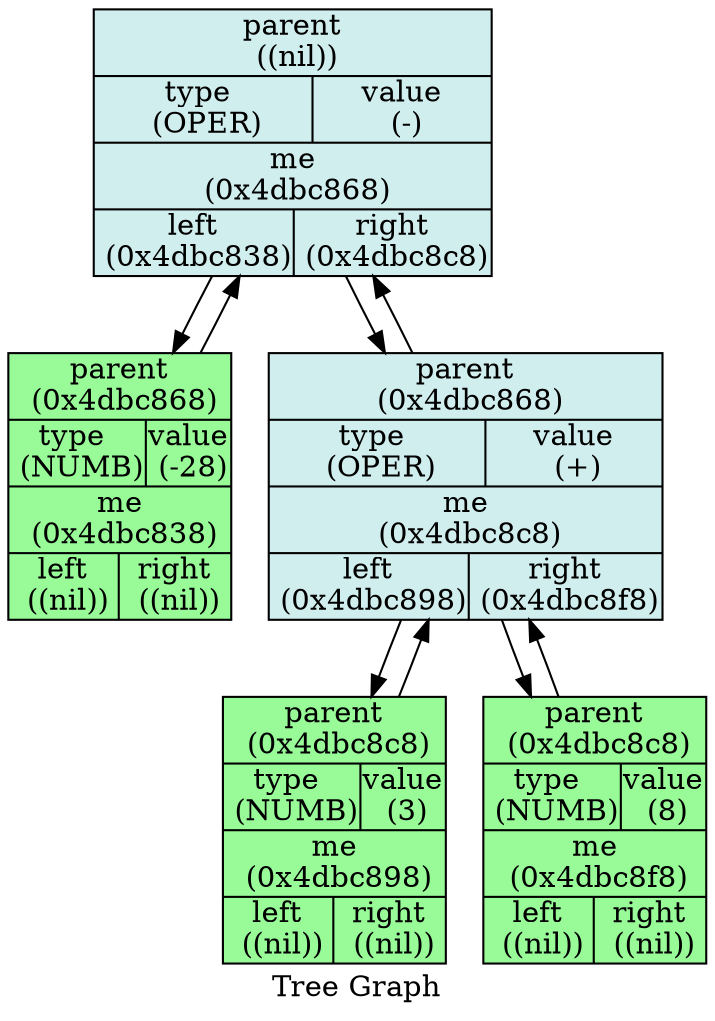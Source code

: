digraph Tree {

    node [shape = "circle", style = "filled", fillcolor = "red",fontcolor = "#000000", margin = "0.01"];
    rankdir = "TB";
    label   = "Tree Graph";

    "_0x4dbc868" [label = "{ {parent\n ((nil))} | {type \n (OPER) | value\n (-)}| {me\n (0x4dbc868)} | {left\n (0x4dbc838) | right\n (0x4dbc8c8)} }",fillcolor = "lightcyan2", shape = "record"];
    "_0x4dbc868"->"_0x4dbc838";
    "_0x4dbc868"->"_0x4dbc8c8";


    "_0x4dbc838" [label = "{ {parent\n (0x4dbc868)} | {type \n (NUMB) | value\n (-28)}| {me\n (0x4dbc838)} | {left\n ((nil)) | right\n ((nil))} }",fillcolor = "palegreen", shape = "record"];
    "_0x4dbc838"->"_0x4dbc868";


    "_0x4dbc8c8" [label = "{ {parent\n (0x4dbc868)} | {type \n (OPER) | value\n (+)}| {me\n (0x4dbc8c8)} | {left\n (0x4dbc898) | right\n (0x4dbc8f8)} }",fillcolor = "lightcyan2", shape = "record"];
    "_0x4dbc8c8"->"_0x4dbc868";
    "_0x4dbc8c8"->"_0x4dbc898";
    "_0x4dbc8c8"->"_0x4dbc8f8";


    "_0x4dbc898" [label = "{ {parent\n (0x4dbc8c8)} | {type \n (NUMB) | value\n (3)}| {me\n (0x4dbc898)} | {left\n ((nil)) | right\n ((nil))} }",fillcolor = "palegreen", shape = "record"];
    "_0x4dbc898"->"_0x4dbc8c8";


    "_0x4dbc8f8" [label = "{ {parent\n (0x4dbc8c8)} | {type \n (NUMB) | value\n (8)}| {me\n (0x4dbc8f8)} | {left\n ((nil)) | right\n ((nil))} }",fillcolor = "palegreen", shape = "record"];
    "_0x4dbc8f8"->"_0x4dbc8c8";


}
